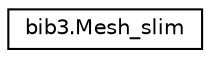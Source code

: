 digraph "Graphical Class Hierarchy"
{
  edge [fontname="Helvetica",fontsize="10",labelfontname="Helvetica",labelfontsize="10"];
  node [fontname="Helvetica",fontsize="10",shape=record];
  rankdir="LR";
  Node0 [label="bib3.Mesh_slim",height=0.2,width=0.4,color="black", fillcolor="white", style="filled",URL="$classbib3_1_1_mesh__slim.html"];
}
